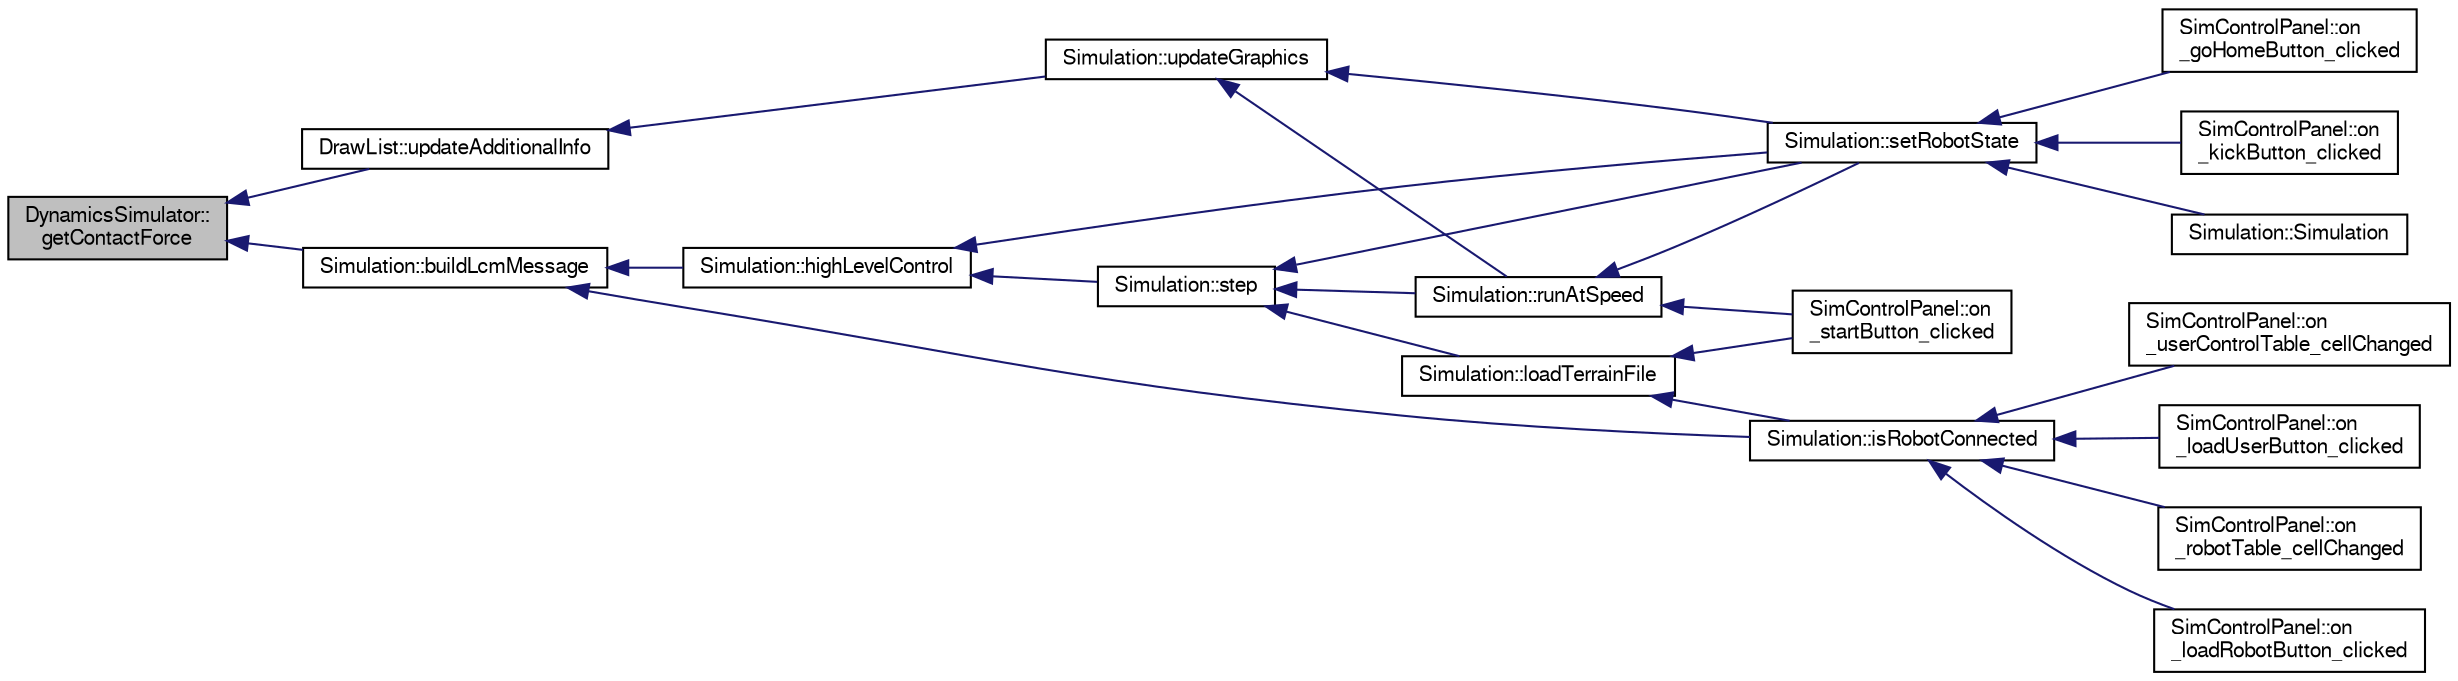 digraph "DynamicsSimulator::getContactForce"
{
  edge [fontname="FreeSans",fontsize="10",labelfontname="FreeSans",labelfontsize="10"];
  node [fontname="FreeSans",fontsize="10",shape=record];
  rankdir="LR";
  Node1 [label="DynamicsSimulator::\lgetContactForce",height=0.2,width=0.4,color="black", fillcolor="grey75", style="filled", fontcolor="black"];
  Node1 -> Node2 [dir="back",color="midnightblue",fontsize="10",style="solid",fontname="FreeSans"];
  Node2 [label="DrawList::updateAdditionalInfo",height=0.2,width=0.4,color="black", fillcolor="white", style="filled",URL="$d1/d03/class_draw_list.html#a551da4edf5a5774dcc79bf6e0edf2b2c"];
  Node2 -> Node3 [dir="back",color="midnightblue",fontsize="10",style="solid",fontname="FreeSans"];
  Node3 [label="Simulation::updateGraphics",height=0.2,width=0.4,color="black", fillcolor="white", style="filled",URL="$dd/d14/class_simulation.html#a6186855f477a8b0add3cf41d5e5a6001"];
  Node3 -> Node4 [dir="back",color="midnightblue",fontsize="10",style="solid",fontname="FreeSans"];
  Node4 [label="Simulation::runAtSpeed",height=0.2,width=0.4,color="black", fillcolor="white", style="filled",URL="$dd/d14/class_simulation.html#a34b590ee1fed73b2b6aaf3d2bcf3da0c"];
  Node4 -> Node5 [dir="back",color="midnightblue",fontsize="10",style="solid",fontname="FreeSans"];
  Node5 [label="SimControlPanel::on\l_startButton_clicked",height=0.2,width=0.4,color="black", fillcolor="white", style="filled",URL="$d1/d22/class_sim_control_panel.html#afdfa6b365805d23d5438862de97856ae"];
  Node4 -> Node6 [dir="back",color="midnightblue",fontsize="10",style="solid",fontname="FreeSans"];
  Node6 [label="Simulation::setRobotState",height=0.2,width=0.4,color="black", fillcolor="white", style="filled",URL="$dd/d14/class_simulation.html#a8a3a6fa9691b58d5dc614d98b8e4fefb"];
  Node6 -> Node7 [dir="back",color="midnightblue",fontsize="10",style="solid",fontname="FreeSans"];
  Node7 [label="SimControlPanel::on\l_goHomeButton_clicked",height=0.2,width=0.4,color="black", fillcolor="white", style="filled",URL="$d1/d22/class_sim_control_panel.html#a9fd8fa720052f15525637834f456c465"];
  Node6 -> Node8 [dir="back",color="midnightblue",fontsize="10",style="solid",fontname="FreeSans"];
  Node8 [label="SimControlPanel::on\l_kickButton_clicked",height=0.2,width=0.4,color="black", fillcolor="white", style="filled",URL="$d1/d22/class_sim_control_panel.html#a18191363c7461cd1af623e790df2e71e"];
  Node6 -> Node9 [dir="back",color="midnightblue",fontsize="10",style="solid",fontname="FreeSans"];
  Node9 [label="Simulation::Simulation",height=0.2,width=0.4,color="black", fillcolor="white", style="filled",URL="$dd/d14/class_simulation.html#a6bf59d648bef2114a09ea3d81998ee3e"];
  Node3 -> Node6 [dir="back",color="midnightblue",fontsize="10",style="solid",fontname="FreeSans"];
  Node1 -> Node10 [dir="back",color="midnightblue",fontsize="10",style="solid",fontname="FreeSans"];
  Node10 [label="Simulation::buildLcmMessage",height=0.2,width=0.4,color="black", fillcolor="white", style="filled",URL="$dd/d14/class_simulation.html#ad20996d43bb2265500b4edb5fcb00dc6"];
  Node10 -> Node11 [dir="back",color="midnightblue",fontsize="10",style="solid",fontname="FreeSans"];
  Node11 [label="Simulation::highLevelControl",height=0.2,width=0.4,color="black", fillcolor="white", style="filled",URL="$dd/d14/class_simulation.html#a04559087d745de92a850e2c490d4981d"];
  Node11 -> Node12 [dir="back",color="midnightblue",fontsize="10",style="solid",fontname="FreeSans"];
  Node12 [label="Simulation::step",height=0.2,width=0.4,color="black", fillcolor="white", style="filled",URL="$dd/d14/class_simulation.html#a5474b99a1471e382b2e6a87adff814dc"];
  Node12 -> Node4 [dir="back",color="midnightblue",fontsize="10",style="solid",fontname="FreeSans"];
  Node12 -> Node13 [dir="back",color="midnightblue",fontsize="10",style="solid",fontname="FreeSans"];
  Node13 [label="Simulation::loadTerrainFile",height=0.2,width=0.4,color="black", fillcolor="white", style="filled",URL="$dd/d14/class_simulation.html#ad3b3a11e3a8d6e2119dbcf538802d5cf"];
  Node13 -> Node5 [dir="back",color="midnightblue",fontsize="10",style="solid",fontname="FreeSans"];
  Node13 -> Node14 [dir="back",color="midnightblue",fontsize="10",style="solid",fontname="FreeSans"];
  Node14 [label="Simulation::isRobotConnected",height=0.2,width=0.4,color="black", fillcolor="white", style="filled",URL="$dd/d14/class_simulation.html#a84d72d5cddf1b6b5dbbe94f83a448958"];
  Node14 -> Node15 [dir="back",color="midnightblue",fontsize="10",style="solid",fontname="FreeSans"];
  Node15 [label="SimControlPanel::on\l_robotTable_cellChanged",height=0.2,width=0.4,color="black", fillcolor="white", style="filled",URL="$d1/d22/class_sim_control_panel.html#aac45ac89880d2d316de41365cd6b7cfb"];
  Node14 -> Node16 [dir="back",color="midnightblue",fontsize="10",style="solid",fontname="FreeSans"];
  Node16 [label="SimControlPanel::on\l_loadRobotButton_clicked",height=0.2,width=0.4,color="black", fillcolor="white", style="filled",URL="$d1/d22/class_sim_control_panel.html#a932918fe9325002dec7f5585c4bfc4f3"];
  Node14 -> Node17 [dir="back",color="midnightblue",fontsize="10",style="solid",fontname="FreeSans"];
  Node17 [label="SimControlPanel::on\l_userControlTable_cellChanged",height=0.2,width=0.4,color="black", fillcolor="white", style="filled",URL="$d1/d22/class_sim_control_panel.html#a0228e09f693480d3975515c2536dd9d2"];
  Node14 -> Node18 [dir="back",color="midnightblue",fontsize="10",style="solid",fontname="FreeSans"];
  Node18 [label="SimControlPanel::on\l_loadUserButton_clicked",height=0.2,width=0.4,color="black", fillcolor="white", style="filled",URL="$d1/d22/class_sim_control_panel.html#a9a891de8902696e8c1775978d517ed58"];
  Node12 -> Node6 [dir="back",color="midnightblue",fontsize="10",style="solid",fontname="FreeSans"];
  Node11 -> Node6 [dir="back",color="midnightblue",fontsize="10",style="solid",fontname="FreeSans"];
  Node10 -> Node14 [dir="back",color="midnightblue",fontsize="10",style="solid",fontname="FreeSans"];
}
